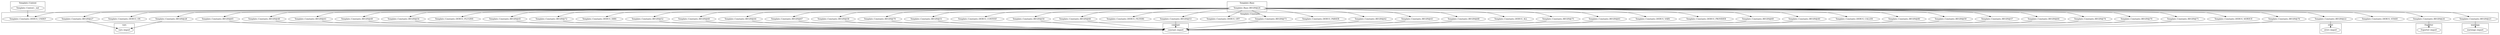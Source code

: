 digraph {
graph [overlap=false]
subgraph cluster_Template_Context {
	label="Template::Context";
	"Template::Context::_init";
}
subgraph cluster_constant {
	label="constant";
	"constant::import";
}
subgraph cluster_warnings {
	label="warnings";
	"warnings::import";
}
subgraph cluster_Exporter {
	label="Exporter";
	"Exporter::import";
}
subgraph cluster_Template_Constants {
	label="Template::Constants";
	"Template::Constants::BEGIN@27";
	"Template::Constants::DEBUG_STASH";
	"Template::Constants::BEGIN@66";
	"Template::Constants::BEGIN@50";
	"Template::Constants::DEBUG_SERVICE";
	"Template::Constants::BEGIN@22";
	"Template::Constants::BEGIN@79";
	"Template::Constants::BEGIN@58";
	"Template::Constants::BEGIN@67";
	"Template::Constants::BEGIN@44";
	"Template::Constants::BEGIN@60";
	"Template::Constants::BEGIN@52";
	"Template::Constants::DEBUG_CALLER";
	"Template::Constants::BEGIN@72";
	"Template::Constants::BEGIN@45";
	"Template::Constants::DEBUG_PROVIDER";
	"Template::Constants::DEBUG_VARS";
	"Template::Constants::BEGIN@54";
	"Template::Constants::BEGIN@49";
	"Template::Constants::DEBUG_UNDEF";
	"Template::Constants::DEBUG_ALL";
	"Template::Constants::BEGIN@41";
	"Template::Constants::BEGIN@48";
	"Template::Constants::BEGIN@65";
	"Template::Constants::DEBUG_PARSER";
	"Template::Constants::BEGIN@76";
	"Template::Constants::DEBUG_OFF";
	"Template::Constants::BEGIN@71";
	"Template::Constants::DEBUG_FILTERS";
	"Template::Constants::BEGIN@28";
	"Template::Constants::BEGIN@70";
	"Template::Constants::DEBUG_CONTEXT";
	"Template::Constants::BEGIN@24";
	"Template::Constants::BEGIN@64";
	"Template::Constants::BEGIN@57";
	"Template::Constants::BEGIN@59";
	"Template::Constants::BEGIN@80";
	"Template::Constants::BEGIN@40";
	"Template::Constants::BEGIN@69";
	"Template::Constants::DEBUG_DIRS";
	"Template::Constants::BEGIN@61";
	"Template::Constants::BEGIN@75";
	"Template::Constants::DEBUG_PLUGINS";
	"Template::Constants::BEGIN@68";
	"Template::Constants::BEGIN@43";
	"Template::Constants::BEGIN@42";
	"Template::Constants::BEGIN@73";
	"Template::Constants::BEGIN@53";
	"Template::Constants::BEGIN@51";
	"Template::Constants::DEBUG_ON";
	"Template::Constants::BEGIN@74";
	"Template::Constants::BEGIN@23";
}
subgraph cluster_Template_Base {
	label="Template::Base";
	"Template::Base::BEGIN@24";
}
subgraph cluster_vars {
	label="vars";
	"vars::import";
}
subgraph cluster_strict {
	label="strict";
	"strict::import";
}
"Template::Base::BEGIN@24" -> "Template::Constants::BEGIN@41";
"Template::Base::BEGIN@24" -> "Template::Constants::BEGIN@67";
"Template::Base::BEGIN@24" -> "Template::Constants::DEBUG_CALLER";
"Template::Base::BEGIN@24" -> "Template::Constants::BEGIN@53";
"Template::Base::BEGIN@24" -> "Template::Constants::BEGIN@43";
"Template::Base::BEGIN@24" -> "Template::Constants::DEBUG_OFF";
"Template::Base::BEGIN@24" -> "Template::Constants::DEBUG_CONTEXT";
"Template::Base::BEGIN@24" -> "Template::Constants::BEGIN@71";
"Template::Base::BEGIN@24" -> "Template::Constants::BEGIN@65";
"Template::Base::BEGIN@24" -> "Template::Constants::DEBUG_PLUGINS";
"Template::Base::BEGIN@24" -> "Template::Constants::BEGIN@48";
"Template::Base::BEGIN@24" -> "Template::Constants::DEBUG_PARSER";
"Template::Base::BEGIN@24" -> "Template::Constants::BEGIN@24";
"Template::Base::BEGIN@24" -> "Template::Constants::DEBUG_DIRS";
"Template::Base::BEGIN@24" -> "Template::Constants::DEBUG_STASH";
"Template::Base::BEGIN@24" -> "Template::Constants::BEGIN@73";
"Template::Base::BEGIN@24" -> "Template::Constants::BEGIN@74";
"Template::Base::BEGIN@24" -> "Template::Constants::BEGIN@58";
"Template::Constants::BEGIN@50" -> "constant::import";
"Template::Constants::BEGIN@44" -> "constant::import";
"Template::Constants::BEGIN@60" -> "constant::import";
"Template::Constants::BEGIN@52" -> "constant::import";
"Template::Constants::BEGIN@54" -> "constant::import";
"Template::Constants::BEGIN@49" -> "constant::import";
"Template::Constants::BEGIN@41" -> "constant::import";
"Template::Constants::BEGIN@71" -> "constant::import";
"Template::Constants::BEGIN@64" -> "constant::import";
"Template::Constants::BEGIN@57" -> "constant::import";
"Template::Constants::BEGIN@59" -> "constant::import";
"Template::Constants::BEGIN@67" -> "constant::import";
"Template::Constants::BEGIN@72" -> "constant::import";
"Template::Constants::BEGIN@65" -> "constant::import";
"Template::Constants::BEGIN@76" -> "constant::import";
"Template::Constants::BEGIN@70" -> "constant::import";
"Template::Constants::BEGIN@40" -> "constant::import";
"Template::Constants::BEGIN@69" -> "constant::import";
"Template::Constants::BEGIN@61" -> "constant::import";
"Template::Constants::BEGIN@42" -> "constant::import";
"Template::Constants::BEGIN@53" -> "constant::import";
"Template::Constants::BEGIN@74" -> "constant::import";
"Template::Constants::BEGIN@58" -> "constant::import";
"Template::Constants::BEGIN@45" -> "constant::import";
"Template::Constants::BEGIN@48" -> "constant::import";
"Template::Constants::BEGIN@43" -> "constant::import";
"Template::Constants::BEGIN@51" -> "constant::import";
"Template::Constants::BEGIN@66" -> "constant::import";
"Template::Constants::BEGIN@79" -> "constant::import";
"Template::Constants::BEGIN@80" -> "constant::import";
"Template::Constants::BEGIN@75" -> "constant::import";
"Template::Constants::BEGIN@68" -> "constant::import";
"Template::Constants::BEGIN@73" -> "constant::import";
"Template::Base::BEGIN@24" -> "Template::Constants::BEGIN@51";
"Template::Constants::BEGIN@22" -> "strict::import";
"Template::Base::BEGIN@24" -> "Template::Constants::BEGIN@76";
"Template::Base::BEGIN@24" -> "Template::Constants::BEGIN@61";
"Template::Base::BEGIN@24" -> "Template::Constants::DEBUG_SERVICE";
"Template::Base::BEGIN@24" -> "Template::Constants::BEGIN@45";
"Template::Base::BEGIN@24" -> "Template::Constants::DEBUG_FILTERS";
"Template::Base::BEGIN@24" -> "Template::Constants::BEGIN@54";
"Template::Constants::BEGIN@24" -> "Exporter::import";
"Template::Base::BEGIN@24" -> "Template::Constants::DEBUG_UNDEF";
"Template::Context::_init" -> "Template::Constants::DEBUG_UNDEF";
"Template::Base::BEGIN@24" -> "Template::Constants::BEGIN@49";
"Template::Base::BEGIN@24" -> "Template::Constants::BEGIN@28";
"Template::Base::BEGIN@24" -> "Template::Constants::BEGIN@59";
"Template::Base::BEGIN@24" -> "Template::Constants::DEBUG_ON";
"Template::Constants::BEGIN@23" -> "warnings::import";
"Template::Base::BEGIN@24" -> "Template::Constants::BEGIN@79";
"Template::Constants::BEGIN@28" -> "vars::import";
"Template::Constants::BEGIN@27" -> "vars::import";
"Template::Base::BEGIN@24" -> "Template::Constants::DEBUG_ALL";
"Template::Base::BEGIN@24" -> "Template::Constants::BEGIN@23";
"Template::Base::BEGIN@24" -> "Template::Constants::BEGIN@72";
"Template::Base::BEGIN@24" -> "Template::Constants::BEGIN@42";
"Template::Base::BEGIN@24" -> "Template::Constants::DEBUG_VARS";
"Template::Base::BEGIN@24" -> "Template::Constants::BEGIN@68";
"Template::Base::BEGIN@24" -> "Template::Constants::BEGIN@50";
"Template::Base::BEGIN@24" -> "Template::Constants::BEGIN@22";
"Template::Base::BEGIN@24" -> "Template::Constants::DEBUG_PROVIDER";
"Template::Base::BEGIN@24" -> "Template::Constants::BEGIN@66";
"Template::Base::BEGIN@24" -> "Template::Constants::BEGIN@75";
"Template::Base::BEGIN@24" -> "Template::Constants::BEGIN@44";
"Template::Base::BEGIN@24" -> "Template::Constants::BEGIN@60";
"Template::Base::BEGIN@24" -> "Template::Constants::BEGIN@52";
"Template::Base::BEGIN@24" -> "Template::Constants::BEGIN@64";
"Template::Base::BEGIN@24" -> "Template::Constants::BEGIN@57";
"Template::Base::BEGIN@24" -> "Template::Constants::BEGIN@70";
"Template::Base::BEGIN@24" -> "Template::Constants::BEGIN@40";
"Template::Base::BEGIN@24" -> "Template::Constants::BEGIN@69";
"Template::Base::BEGIN@24" -> "Template::Constants::BEGIN@27";
"Template::Base::BEGIN@24" -> "Template::Constants::BEGIN@80";
}
